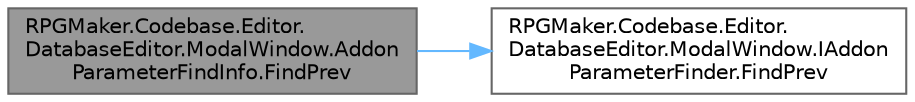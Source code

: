digraph "RPGMaker.Codebase.Editor.DatabaseEditor.ModalWindow.AddonParameterFindInfo.FindPrev"
{
 // LATEX_PDF_SIZE
  bgcolor="transparent";
  edge [fontname=Helvetica,fontsize=10,labelfontname=Helvetica,labelfontsize=10];
  node [fontname=Helvetica,fontsize=10,shape=box,height=0.2,width=0.4];
  rankdir="LR";
  Node1 [id="Node000001",label="RPGMaker.Codebase.Editor.\lDatabaseEditor.ModalWindow.Addon\lParameterFindInfo.FindPrev",height=0.2,width=0.4,color="gray40", fillcolor="grey60", style="filled", fontcolor="black",tooltip="😁 前検索"];
  Node1 -> Node2 [id="edge1_Node000001_Node000002",color="steelblue1",style="solid",tooltip=" "];
  Node2 [id="Node000002",label="RPGMaker.Codebase.Editor.\lDatabaseEditor.ModalWindow.IAddon\lParameterFinder.FindPrev",height=0.2,width=0.4,color="grey40", fillcolor="white", style="filled",URL="$dd/d2d/interface_r_p_g_maker_1_1_codebase_1_1_editor_1_1_database_editor_1_1_modal_window_1_1_i_addon_parameter_finder.html#a0dda2758cf26352942d5b003e6471c36",tooltip="😁 前検索"];
}
